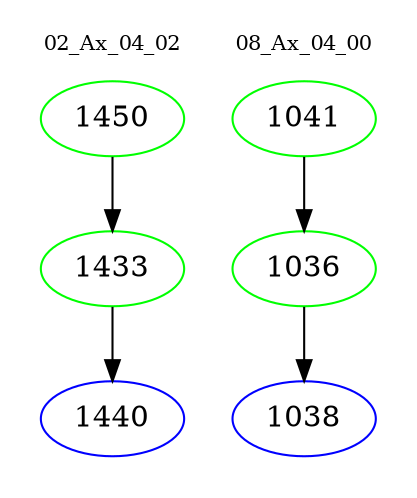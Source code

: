 digraph{
subgraph cluster_0 {
color = white
label = "02_Ax_04_02";
fontsize=10;
T0_1450 [label="1450", color="green"]
T0_1450 -> T0_1433 [color="black"]
T0_1433 [label="1433", color="green"]
T0_1433 -> T0_1440 [color="black"]
T0_1440 [label="1440", color="blue"]
}
subgraph cluster_1 {
color = white
label = "08_Ax_04_00";
fontsize=10;
T1_1041 [label="1041", color="green"]
T1_1041 -> T1_1036 [color="black"]
T1_1036 [label="1036", color="green"]
T1_1036 -> T1_1038 [color="black"]
T1_1038 [label="1038", color="blue"]
}
}
